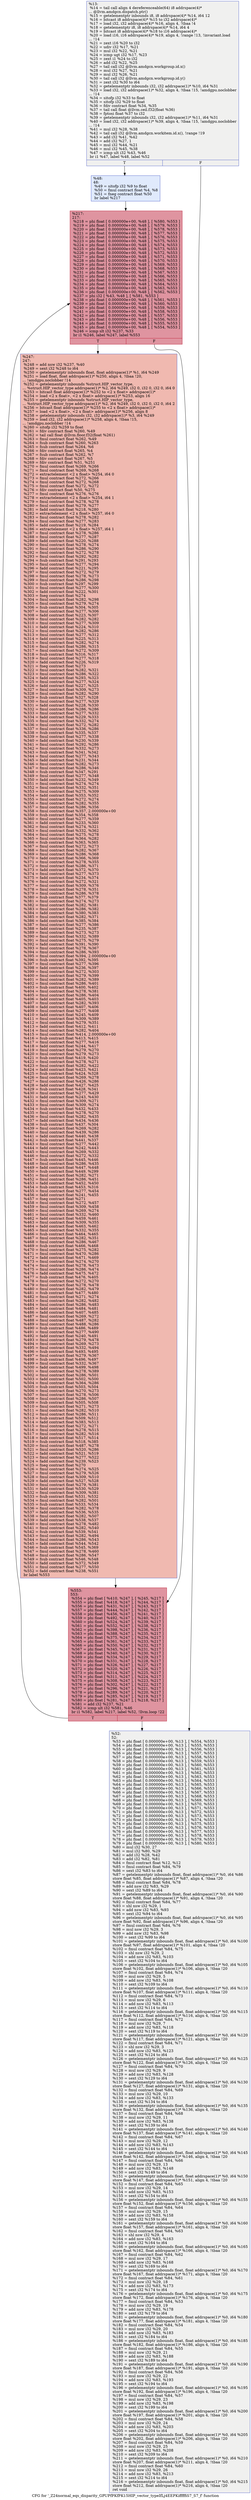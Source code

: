 digraph "CFG for '_Z24normal_eqs_disparity_GPUPfPKfPK15HIP_vector_typeIfLj4EEPKifffffiS7_S7_f' function" {
	label="CFG for '_Z24normal_eqs_disparity_GPUPfPKfPK15HIP_vector_typeIfLj4EEPKifffffiS7_S7_f' function";

	Node0x45f52a0 [shape=record,color="#3d50c3ff", style=filled, fillcolor="#dedcdb70",label="{%13:\l  %14 = tail call align 4 dereferenceable(64) i8 addrspace(4)*\l... @llvm.amdgcn.dispatch.ptr()\l  %15 = getelementptr inbounds i8, i8 addrspace(4)* %14, i64 12\l  %16 = bitcast i8 addrspace(4)* %15 to i32 addrspace(4)*\l  %17 = load i32, i32 addrspace(4)* %16, align 4, !tbaa !4\l  %18 = getelementptr i8, i8 addrspace(4)* %14, i64 4\l  %19 = bitcast i8 addrspace(4)* %18 to i16 addrspace(4)*\l  %20 = load i16, i16 addrspace(4)* %19, align 4, !range !13, !invariant.load\l... !14\l  %21 = zext i16 %20 to i32\l  %22 = udiv i32 %17, %21\l  %23 = mul i32 %22, %21\l  %24 = icmp ugt i32 %17, %23\l  %25 = zext i1 %24 to i32\l  %26 = add i32 %22, %25\l  %27 = tail call i32 @llvm.amdgcn.workgroup.id.x()\l  %28 = mul i32 %27, %21\l  %29 = mul i32 %26, %21\l  %30 = tail call i32 @llvm.amdgcn.workgroup.id.y()\l  %31 = zext i32 %30 to i64\l  %32 = getelementptr inbounds i32, i32 addrspace(1)* %10, i64 %31\l  %33 = load i32, i32 addrspace(1)* %32, align 4, !tbaa !15, !amdgpu.noclobber\l... !14\l  %34 = sitofp i32 %33 to float\l  %35 = sitofp i32 %29 to float\l  %36 = fdiv contract float %34, %35\l  %37 = tail call float @llvm.ceil.f32(float %36)\l  %38 = fptosi float %37 to i32\l  %39 = getelementptr inbounds i32, i32 addrspace(1)* %11, i64 %31\l  %40 = load i32, i32 addrspace(1)* %39, align 4, !tbaa !15, !amdgpu.noclobber\l... !14\l  %41 = mul i32 %28, %38\l  %42 = tail call i32 @llvm.amdgcn.workitem.id.x(), !range !19\l  %43 = add i32 %41, %42\l  %44 = add i32 %27, 1\l  %45 = mul i32 %44, %21\l  %46 = mul i32 %45, %38\l  %47 = icmp ult i32 %43, %46\l  br i1 %47, label %48, label %52\l|{<s0>T|<s1>F}}"];
	Node0x45f52a0:s0 -> Node0x45f9e40;
	Node0x45f52a0:s1 -> Node0x45f9ed0;
	Node0x45f9e40 [shape=record,color="#3d50c3ff", style=filled, fillcolor="#b9d0f970",label="{%48:\l48:                                               \l  %49 = sitofp i32 %9 to float\l  %50 = fmul contract float %4, %8\l  %51 = fneg contract float %50\l  br label %217\l}"];
	Node0x45f9e40 -> Node0x45fa180;
	Node0x45f9ed0 [shape=record,color="#3d50c3ff", style=filled, fillcolor="#dedcdb70",label="{%52:\l52:                                               \l  %53 = phi float [ 0.000000e+00, %13 ], [ %554, %553 ]\l  %54 = phi float [ 0.000000e+00, %13 ], [ %555, %553 ]\l  %55 = phi float [ 0.000000e+00, %13 ], [ %556, %553 ]\l  %56 = phi float [ 0.000000e+00, %13 ], [ %557, %553 ]\l  %57 = phi float [ 0.000000e+00, %13 ], [ %558, %553 ]\l  %58 = phi float [ 0.000000e+00, %13 ], [ %559, %553 ]\l  %59 = phi float [ 0.000000e+00, %13 ], [ %560, %553 ]\l  %60 = phi float [ 0.000000e+00, %13 ], [ %561, %553 ]\l  %61 = phi float [ 0.000000e+00, %13 ], [ %562, %553 ]\l  %62 = phi float [ 0.000000e+00, %13 ], [ %563, %553 ]\l  %63 = phi float [ 0.000000e+00, %13 ], [ %564, %553 ]\l  %64 = phi float [ 0.000000e+00, %13 ], [ %565, %553 ]\l  %65 = phi float [ 0.000000e+00, %13 ], [ %566, %553 ]\l  %66 = phi float [ 0.000000e+00, %13 ], [ %567, %553 ]\l  %67 = phi float [ 0.000000e+00, %13 ], [ %568, %553 ]\l  %68 = phi float [ 0.000000e+00, %13 ], [ %569, %553 ]\l  %69 = phi float [ 0.000000e+00, %13 ], [ %570, %553 ]\l  %70 = phi float [ 0.000000e+00, %13 ], [ %571, %553 ]\l  %71 = phi float [ 0.000000e+00, %13 ], [ %572, %553 ]\l  %72 = phi float [ 0.000000e+00, %13 ], [ %573, %553 ]\l  %73 = phi float [ 0.000000e+00, %13 ], [ %574, %553 ]\l  %74 = phi float [ 0.000000e+00, %13 ], [ %575, %553 ]\l  %75 = phi float [ 0.000000e+00, %13 ], [ %576, %553 ]\l  %76 = phi float [ 0.000000e+00, %13 ], [ %577, %553 ]\l  %77 = phi float [ 0.000000e+00, %13 ], [ %578, %553 ]\l  %78 = phi float [ 0.000000e+00, %13 ], [ %579, %553 ]\l  %79 = phi float [ 0.000000e+00, %13 ], [ %580, %553 ]\l  %80 = mul i32 %30, 27\l  %81 = mul i32 %80, %29\l  %82 = add i32 %28, %42\l  %83 = add i32 %82, %81\l  %84 = fmul contract float %12, %12\l  %85 = fmul contract float %84, %79\l  %86 = sext i32 %83 to i64\l  %87 = getelementptr inbounds float, float addrspace(1)* %0, i64 %86\l  store float %85, float addrspace(1)* %87, align 4, !tbaa !20\l  %88 = fmul contract float %84, %78\l  %89 = add nsw i32 %83, %29\l  %90 = sext i32 %89 to i64\l  %91 = getelementptr inbounds float, float addrspace(1)* %0, i64 %90\l  store float %88, float addrspace(1)* %91, align 4, !tbaa !20\l  %92 = fmul contract float %84, %77\l  %93 = shl nsw i32 %29, 1\l  %94 = add nsw i32 %83, %93\l  %95 = sext i32 %94 to i64\l  %96 = getelementptr inbounds float, float addrspace(1)* %0, i64 %95\l  store float %92, float addrspace(1)* %96, align 4, !tbaa !20\l  %97 = fmul contract float %84, %76\l  %98 = mul nsw i32 %29, 3\l  %99 = add nsw i32 %83, %98\l  %100 = sext i32 %99 to i64\l  %101 = getelementptr inbounds float, float addrspace(1)* %0, i64 %100\l  store float %97, float addrspace(1)* %101, align 4, !tbaa !20\l  %102 = fmul contract float %84, %75\l  %103 = shl nsw i32 %29, 2\l  %104 = add nsw i32 %83, %103\l  %105 = sext i32 %104 to i64\l  %106 = getelementptr inbounds float, float addrspace(1)* %0, i64 %105\l  store float %102, float addrspace(1)* %106, align 4, !tbaa !20\l  %107 = fmul contract float %84, %74\l  %108 = mul nsw i32 %29, 5\l  %109 = add nsw i32 %83, %108\l  %110 = sext i32 %109 to i64\l  %111 = getelementptr inbounds float, float addrspace(1)* %0, i64 %110\l  store float %107, float addrspace(1)* %111, align 4, !tbaa !20\l  %112 = fmul contract float %84, %73\l  %113 = mul nsw i32 %29, 6\l  %114 = add nsw i32 %83, %113\l  %115 = sext i32 %114 to i64\l  %116 = getelementptr inbounds float, float addrspace(1)* %0, i64 %115\l  store float %112, float addrspace(1)* %116, align 4, !tbaa !20\l  %117 = fmul contract float %84, %72\l  %118 = mul nsw i32 %29, 7\l  %119 = add nsw i32 %83, %118\l  %120 = sext i32 %119 to i64\l  %121 = getelementptr inbounds float, float addrspace(1)* %0, i64 %120\l  store float %117, float addrspace(1)* %121, align 4, !tbaa !20\l  %122 = fmul contract float %84, %71\l  %123 = shl nsw i32 %29, 3\l  %124 = add nsw i32 %83, %123\l  %125 = sext i32 %124 to i64\l  %126 = getelementptr inbounds float, float addrspace(1)* %0, i64 %125\l  store float %122, float addrspace(1)* %126, align 4, !tbaa !20\l  %127 = fmul contract float %84, %70\l  %128 = mul nsw i32 %29, 9\l  %129 = add nsw i32 %83, %128\l  %130 = sext i32 %129 to i64\l  %131 = getelementptr inbounds float, float addrspace(1)* %0, i64 %130\l  store float %127, float addrspace(1)* %131, align 4, !tbaa !20\l  %132 = fmul contract float %84, %69\l  %133 = mul nsw i32 %29, 10\l  %134 = add nsw i32 %83, %133\l  %135 = sext i32 %134 to i64\l  %136 = getelementptr inbounds float, float addrspace(1)* %0, i64 %135\l  store float %132, float addrspace(1)* %136, align 4, !tbaa !20\l  %137 = fmul contract float %84, %68\l  %138 = mul nsw i32 %29, 11\l  %139 = add nsw i32 %83, %138\l  %140 = sext i32 %139 to i64\l  %141 = getelementptr inbounds float, float addrspace(1)* %0, i64 %140\l  store float %137, float addrspace(1)* %141, align 4, !tbaa !20\l  %142 = fmul contract float %84, %67\l  %143 = mul nsw i32 %29, 12\l  %144 = add nsw i32 %83, %143\l  %145 = sext i32 %144 to i64\l  %146 = getelementptr inbounds float, float addrspace(1)* %0, i64 %145\l  store float %142, float addrspace(1)* %146, align 4, !tbaa !20\l  %147 = fmul contract float %84, %66\l  %148 = mul nsw i32 %29, 13\l  %149 = add nsw i32 %83, %148\l  %150 = sext i32 %149 to i64\l  %151 = getelementptr inbounds float, float addrspace(1)* %0, i64 %150\l  store float %147, float addrspace(1)* %151, align 4, !tbaa !20\l  %152 = fmul contract float %84, %65\l  %153 = mul nsw i32 %29, 14\l  %154 = add nsw i32 %83, %153\l  %155 = sext i32 %154 to i64\l  %156 = getelementptr inbounds float, float addrspace(1)* %0, i64 %155\l  store float %152, float addrspace(1)* %156, align 4, !tbaa !20\l  %157 = fmul contract float %84, %64\l  %158 = mul nsw i32 %29, 15\l  %159 = add nsw i32 %83, %158\l  %160 = sext i32 %159 to i64\l  %161 = getelementptr inbounds float, float addrspace(1)* %0, i64 %160\l  store float %157, float addrspace(1)* %161, align 4, !tbaa !20\l  %162 = fmul contract float %84, %63\l  %163 = shl nsw i32 %29, 4\l  %164 = add nsw i32 %83, %163\l  %165 = sext i32 %164 to i64\l  %166 = getelementptr inbounds float, float addrspace(1)* %0, i64 %165\l  store float %162, float addrspace(1)* %166, align 4, !tbaa !20\l  %167 = fmul contract float %84, %62\l  %168 = mul nsw i32 %29, 17\l  %169 = add nsw i32 %83, %168\l  %170 = sext i32 %169 to i64\l  %171 = getelementptr inbounds float, float addrspace(1)* %0, i64 %170\l  store float %167, float addrspace(1)* %171, align 4, !tbaa !20\l  %172 = fmul contract float %84, %61\l  %173 = mul nsw i32 %29, 18\l  %174 = add nsw i32 %83, %173\l  %175 = sext i32 %174 to i64\l  %176 = getelementptr inbounds float, float addrspace(1)* %0, i64 %175\l  store float %172, float addrspace(1)* %176, align 4, !tbaa !20\l  %177 = fmul contract float %84, %53\l  %178 = mul nsw i32 %29, 19\l  %179 = add nsw i32 %83, %178\l  %180 = sext i32 %179 to i64\l  %181 = getelementptr inbounds float, float addrspace(1)* %0, i64 %180\l  store float %177, float addrspace(1)* %181, align 4, !tbaa !20\l  %182 = fmul contract float %84, %54\l  %183 = mul nsw i32 %29, 20\l  %184 = add nsw i32 %83, %183\l  %185 = sext i32 %184 to i64\l  %186 = getelementptr inbounds float, float addrspace(1)* %0, i64 %185\l  store float %182, float addrspace(1)* %186, align 4, !tbaa !20\l  %187 = fmul contract float %84, %55\l  %188 = mul nsw i32 %29, 21\l  %189 = add nsw i32 %83, %188\l  %190 = sext i32 %189 to i64\l  %191 = getelementptr inbounds float, float addrspace(1)* %0, i64 %190\l  store float %187, float addrspace(1)* %191, align 4, !tbaa !20\l  %192 = fmul contract float %84, %56\l  %193 = mul nsw i32 %29, 22\l  %194 = add nsw i32 %83, %193\l  %195 = sext i32 %194 to i64\l  %196 = getelementptr inbounds float, float addrspace(1)* %0, i64 %195\l  store float %192, float addrspace(1)* %196, align 4, !tbaa !20\l  %197 = fmul contract float %84, %57\l  %198 = mul nsw i32 %29, 23\l  %199 = add nsw i32 %83, %198\l  %200 = sext i32 %199 to i64\l  %201 = getelementptr inbounds float, float addrspace(1)* %0, i64 %200\l  store float %197, float addrspace(1)* %201, align 4, !tbaa !20\l  %202 = fmul contract float %84, %58\l  %203 = mul nsw i32 %29, 24\l  %204 = add nsw i32 %83, %203\l  %205 = sext i32 %204 to i64\l  %206 = getelementptr inbounds float, float addrspace(1)* %0, i64 %205\l  store float %202, float addrspace(1)* %206, align 4, !tbaa !20\l  %207 = fmul contract float %84, %59\l  %208 = mul nsw i32 %29, 25\l  %209 = add nsw i32 %83, %208\l  %210 = sext i32 %209 to i64\l  %211 = getelementptr inbounds float, float addrspace(1)* %0, i64 %210\l  store float %207, float addrspace(1)* %211, align 4, !tbaa !20\l  %212 = fmul contract float %84, %60\l  %213 = mul nsw i32 %29, 26\l  %214 = add nsw i32 %83, %213\l  %215 = sext i32 %214 to i64\l  %216 = getelementptr inbounds float, float addrspace(1)* %0, i64 %215\l  store float %212, float addrspace(1)* %216, align 4, !tbaa !20\l  ret void\l}"];
	Node0x45fa180 [shape=record,color="#b70d28ff", style=filled, fillcolor="#b70d2870",label="{%217:\l217:                                              \l  %218 = phi float [ 0.000000e+00, %48 ], [ %580, %553 ]\l  %219 = phi float [ 0.000000e+00, %48 ], [ %579, %553 ]\l  %220 = phi float [ 0.000000e+00, %48 ], [ %578, %553 ]\l  %221 = phi float [ 0.000000e+00, %48 ], [ %577, %553 ]\l  %222 = phi float [ 0.000000e+00, %48 ], [ %576, %553 ]\l  %223 = phi float [ 0.000000e+00, %48 ], [ %575, %553 ]\l  %224 = phi float [ 0.000000e+00, %48 ], [ %574, %553 ]\l  %225 = phi float [ 0.000000e+00, %48 ], [ %573, %553 ]\l  %226 = phi float [ 0.000000e+00, %48 ], [ %572, %553 ]\l  %227 = phi float [ 0.000000e+00, %48 ], [ %571, %553 ]\l  %228 = phi float [ 0.000000e+00, %48 ], [ %570, %553 ]\l  %229 = phi float [ 0.000000e+00, %48 ], [ %569, %553 ]\l  %230 = phi float [ 0.000000e+00, %48 ], [ %568, %553 ]\l  %231 = phi float [ 0.000000e+00, %48 ], [ %567, %553 ]\l  %232 = phi float [ 0.000000e+00, %48 ], [ %566, %553 ]\l  %233 = phi float [ 0.000000e+00, %48 ], [ %565, %553 ]\l  %234 = phi float [ 0.000000e+00, %48 ], [ %564, %553 ]\l  %235 = phi float [ 0.000000e+00, %48 ], [ %563, %553 ]\l  %236 = phi float [ 0.000000e+00, %48 ], [ %562, %553 ]\l  %237 = phi i32 [ %43, %48 ], [ %581, %553 ]\l  %238 = phi float [ 0.000000e+00, %48 ], [ %561, %553 ]\l  %239 = phi float [ 0.000000e+00, %48 ], [ %560, %553 ]\l  %240 = phi float [ 0.000000e+00, %48 ], [ %559, %553 ]\l  %241 = phi float [ 0.000000e+00, %48 ], [ %558, %553 ]\l  %242 = phi float [ 0.000000e+00, %48 ], [ %557, %553 ]\l  %243 = phi float [ 0.000000e+00, %48 ], [ %556, %553 ]\l  %244 = phi float [ 0.000000e+00, %48 ], [ %555, %553 ]\l  %245 = phi float [ 0.000000e+00, %48 ], [ %554, %553 ]\l  %246 = icmp slt i32 %237, %33\l  br i1 %246, label %247, label %553\l|{<s0>T|<s1>F}}"];
	Node0x45fa180:s0 -> Node0x4604bf0;
	Node0x45fa180:s1 -> Node0x45facc0;
	Node0x4604bf0 [shape=record,color="#3d50c3ff", style=filled, fillcolor="#de614d70",label="{%247:\l247:                                              \l  %248 = add nsw i32 %237, %40\l  %249 = sext i32 %248 to i64\l  %250 = getelementptr inbounds float, float addrspace(1)* %1, i64 %249\l  %251 = load float, float addrspace(1)* %250, align 4, !tbaa !20,\l... !amdgpu.noclobber !14\l  %252 = getelementptr inbounds %struct.HIP_vector_type,\l... %struct.HIP_vector_type addrspace(1)* %2, i64 %249, i32 0, i32 0, i32 0, i64 0\l  %253 = bitcast float addrspace(1)* %252 to \<2 x float\> addrspace(1)*\l  %254 = load \<2 x float\>, \<2 x float\> addrspace(1)* %253, align 16\l  %255 = getelementptr inbounds %struct.HIP_vector_type,\l... %struct.HIP_vector_type addrspace(1)* %2, i64 %249, i32 0, i32 0, i32 0, i64 2\l  %256 = bitcast float addrspace(1)* %255 to \<2 x float\> addrspace(1)*\l  %257 = load \<2 x float\>, \<2 x float\> addrspace(1)* %256, align 8\l  %258 = getelementptr inbounds i32, i32 addrspace(1)* %3, i64 %249\l  %259 = load i32, i32 addrspace(1)* %258, align 4, !tbaa !15,\l... !amdgpu.noclobber !14\l  %260 = sitofp i32 %259 to float\l  %261 = fdiv contract float %260, %49\l  %262 = tail call float @llvm.floor.f32(float %261)\l  %263 = fmul contract float %262, %49\l  %264 = fsub contract float %260, %263\l  %265 = fsub contract float %264, %6\l  %266 = fdiv contract float %265, %4\l  %267 = fsub contract float %262, %7\l  %268 = fdiv contract float %267, %5\l  %269 = fdiv contract float %51, %251\l  %270 = fmul contract float %269, %266\l  %271 = fmul contract float %269, %268\l  %272 = extractelement \<2 x float\> %254, i64 0\l  %273 = fmul contract float %272, %266\l  %274 = fmul contract float %272, %268\l  %275 = fmul contract float %272, %272\l  %276 = fdiv contract float %50, %275\l  %277 = fmul contract float %276, %276\l  %278 = extractelement \<2 x float\> %254, i64 1\l  %279 = fmul contract float %278, %278\l  %280 = fmul contract float %279, %277\l  %281 = fadd contract float %218, %280\l  %282 = extractelement \<2 x float\> %257, i64 0\l  %283 = fmul contract float %278, %282\l  %284 = fmul contract float %277, %283\l  %285 = fadd contract float %219, %284\l  %286 = extractelement \<2 x float\> %257, i64 1\l  %287 = fmul contract float %278, %286\l  %288 = fmul contract float %277, %287\l  %289 = fadd contract float %220, %288\l  %290 = fmul contract float %278, %274\l  %291 = fmul contract float %286, %290\l  %292 = fmul contract float %272, %278\l  %293 = fmul contract float %292, %282\l  %294 = fsub contract float %291, %293\l  %295 = fmul contract float %277, %294\l  %296 = fadd contract float %221, %295\l  %297 = fmul contract float %272, %279\l  %298 = fmul contract float %278, %273\l  %299 = fmul contract float %286, %298\l  %300 = fsub contract float %297, %299\l  %301 = fmul contract float %277, %300\l  %302 = fadd contract float %222, %301\l  %303 = fneg contract float %274\l  %304 = fmul contract float %282, %298\l  %305 = fmul contract float %279, %274\l  %306 = fsub contract float %304, %305\l  %307 = fmul contract float %277, %306\l  %308 = fadd contract float %223, %307\l  %309 = fmul contract float %282, %282\l  %310 = fmul contract float %277, %309\l  %311 = fadd contract float %224, %310\l  %312 = fmul contract float %282, %286\l  %313 = fmul contract float %277, %312\l  %314 = fadd contract float %225, %313\l  %315 = fmul contract float %282, %274\l  %316 = fmul contract float %286, %315\l  %317 = fmul contract float %272, %309\l  %318 = fsub contract float %316, %317\l  %319 = fmul contract float %277, %318\l  %320 = fadd contract float %226, %319\l  %321 = fneg contract float %273\l  %322 = fmul contract float %282, %321\l  %323 = fmul contract float %286, %322\l  %324 = fadd contract float %293, %323\l  %325 = fmul contract float %277, %324\l  %326 = fadd contract float %227, %325\l  %327 = fmul contract float %309, %273\l  %328 = fmul contract float %282, %290\l  %329 = fsub contract float %327, %328\l  %330 = fmul contract float %277, %329\l  %331 = fadd contract float %228, %330\l  %332 = fmul contract float %286, %286\l  %333 = fmul contract float %277, %332\l  %334 = fadd contract float %229, %333\l  %335 = fmul contract float %332, %274\l  %336 = fmul contract float %272, %282\l  %337 = fmul contract float %336, %286\l  %338 = fsub contract float %335, %337\l  %339 = fmul contract float %277, %338\l  %340 = fadd contract float %230, %339\l  %341 = fmul contract float %292, %286\l  %342 = fmul contract float %332, %273\l  %343 = fsub contract float %341, %342\l  %344 = fmul contract float %277, %343\l  %345 = fadd contract float %231, %344\l  %346 = fmul contract float %282, %273\l  %347 = fmul contract float %286, %346\l  %348 = fsub contract float %347, %291\l  %349 = fmul contract float %277, %348\l  %350 = fadd contract float %232, %349\l  %351 = fmul contract float %274, %274\l  %352 = fmul contract float %332, %351\l  %353 = fmul contract float %275, %309\l  %354 = fadd contract float %353, %352\l  %355 = fmul contract float %272, %274\l  %356 = fmul contract float %282, %355\l  %357 = fmul contract float %286, %356\l  %358 = fmul contract float %357, 2.000000e+00\l  %359 = fsub contract float %354, %358\l  %360 = fmul contract float %277, %359\l  %361 = fadd contract float %233, %360\l  %362 = fmul contract float %274, %321\l  %363 = fmul contract float %332, %362\l  %364 = fmul contract float %275, %278\l  %365 = fmul contract float %364, %282\l  %366 = fsub contract float %363, %365\l  %367 = fmul contract float %272, %273\l  %368 = fmul contract float %282, %367\l  %369 = fmul contract float %286, %368\l  %370 = fadd contract float %366, %369\l  %371 = fmul contract float %278, %355\l  %372 = fmul contract float %286, %371\l  %373 = fadd contract float %372, %370\l  %374 = fmul contract float %277, %373\l  %375 = fadd contract float %234, %374\l  %376 = fmul contract float %272, %321\l  %377 = fmul contract float %309, %376\l  %378 = fmul contract float %278, %351\l  %379 = fmul contract float %286, %378\l  %380 = fsub contract float %377, %379\l  %381 = fmul contract float %274, %273\l  %382 = fmul contract float %282, %381\l  %383 = fmul contract float %286, %382\l  %384 = fadd contract float %380, %383\l  %385 = fmul contract float %282, %371\l  %386 = fadd contract float %385, %384\l  %387 = fmul contract float %277, %386\l  %388 = fadd contract float %235, %387\l  %389 = fmul contract float %273, %273\l  %390 = fmul contract float %332, %389\l  %391 = fmul contract float %275, %279\l  %392 = fadd contract float %391, %390\l  %393 = fmul contract float %278, %367\l  %394 = fmul contract float %286, %393\l  %395 = fmul contract float %394, 2.000000e+00\l  %396 = fsub contract float %392, %395\l  %397 = fmul contract float %277, %396\l  %398 = fadd contract float %236, %397\l  %399 = fmul contract float %272, %303\l  %400 = fmul contract float %279, %399\l  %401 = fmul contract float %282, %389\l  %402 = fmul contract float %286, %401\l  %403 = fsub contract float %400, %402\l  %404 = fmul contract float %278, %381\l  %405 = fmul contract float %286, %404\l  %406 = fadd contract float %405, %403\l  %407 = fmul contract float %282, %393\l  %408 = fadd contract float %407, %406\l  %409 = fmul contract float %277, %408\l  %410 = fadd contract float %245, %409\l  %411 = fmul contract float %309, %389\l  %412 = fmul contract float %279, %351\l  %413 = fadd contract float %412, %411\l  %414 = fmul contract float %282, %404\l  %415 = fmul contract float %414, 2.000000e+00\l  %416 = fsub contract float %413, %415\l  %417 = fmul contract float %277, %416\l  %418 = fadd contract float %244, %417\l  %419 = fmul contract float %279, %270\l  %420 = fmul contract float %279, %273\l  %421 = fsub contract float %419, %420\l  %422 = fmul contract float %278, %271\l  %423 = fmul contract float %282, %422\l  %424 = fadd contract float %423, %421\l  %425 = fsub contract float %424, %328\l  %426 = fmul contract float %269, %278\l  %427 = fmul contract float %426, %286\l  %428 = fadd contract float %427, %425\l  %429 = fsub contract float %428, %341\l  %430 = fmul contract float %277, %429\l  %431 = fadd contract float %243, %430\l  %432 = fmul contract float %309, %271\l  %433 = fmul contract float %309, %274\l  %434 = fsub contract float %432, %433\l  %435 = fmul contract float %278, %270\l  %436 = fmul contract float %282, %435\l  %437 = fadd contract float %434, %436\l  %438 = fsub contract float %437, %304\l  %439 = fmul contract float %269, %282\l  %440 = fmul contract float %439, %286\l  %441 = fadd contract float %440, %438\l  %442 = fsub contract float %441, %337\l  %443 = fmul contract float %277, %442\l  %444 = fadd contract float %242, %443\l  %445 = fmul contract float %269, %332\l  %446 = fmul contract float %272, %332\l  %447 = fsub contract float %445, %446\l  %448 = fmul contract float %286, %435\l  %449 = fadd contract float %447, %448\l  %450 = fsub contract float %449, %299\l  %451 = fmul contract float %282, %271\l  %452 = fmul contract float %286, %451\l  %453 = fadd contract float %452, %450\l  %454 = fsub contract float %453, %316\l  %455 = fmul contract float %277, %454\l  %456 = fadd contract float %241, %455\l  %457 = fneg contract float %271\l  %458 = fmul contract float %272, %457\l  %459 = fmul contract float %309, %458\l  %460 = fmul contract float %269, %274\l  %461 = fmul contract float %332, %460\l  %462 = fadd contract float %459, %461\l  %463 = fmul contract float %309, %355\l  %464 = fadd contract float %463, %462\l  %465 = fmul contract float %332, %355\l  %466 = fsub contract float %464, %465\l  %467 = fmul contract float %282, %351\l  %468 = fmul contract float %286, %467\l  %469 = fsub contract float %466, %468\l  %470 = fmul contract float %275, %282\l  %471 = fmul contract float %470, %286\l  %472 = fadd contract float %471, %469\l  %473 = fmul contract float %274, %270\l  %474 = fmul contract float %278, %473\l  %475 = fmul contract float %286, %474\l  %476 = fadd contract float %475, %472\l  %477 = fsub contract float %476, %405\l  %478 = fmul contract float %272, %270\l  %479 = fmul contract float %278, %478\l  %480 = fmul contract float %282, %479\l  %481 = fsub contract float %477, %480\l  %482 = fmul contract float %271, %274\l  %483 = fmul contract float %282, %482\l  %484 = fmul contract float %286, %483\l  %485 = fadd contract float %484, %481\l  %486 = fadd contract float %407, %485\l  %487 = fmul contract float %269, %272\l  %488 = fmul contract float %487, %282\l  %489 = fmul contract float %488, %286\l  %490 = fsub contract float %486, %489\l  %491 = fmul contract float %277, %490\l  %492 = fadd contract float %240, %491\l  %493 = fmul contract float %279, %478\l  %494 = fmul contract float %269, %273\l  %495 = fmul contract float %332, %494\l  %496 = fsub contract float %493, %495\l  %497 = fmul contract float %279, %367\l  %498 = fsub contract float %496, %497\l  %499 = fmul contract float %332, %367\l  %500 = fadd contract float %499, %498\l  %501 = fmul contract float %278, %389\l  %502 = fmul contract float %286, %501\l  %503 = fadd contract float %502, %500\l  %504 = fmul contract float %364, %286\l  %505 = fsub contract float %503, %504\l  %506 = fmul contract float %270, %273\l  %507 = fmul contract float %278, %506\l  %508 = fmul contract float %286, %507\l  %509 = fsub contract float %505, %508\l  %510 = fmul contract float %271, %273\l  %511 = fmul contract float %282, %510\l  %512 = fmul contract float %286, %511\l  %513 = fsub contract float %509, %512\l  %514 = fadd contract float %383, %513\l  %515 = fmul contract float %272, %271\l  %516 = fmul contract float %278, %515\l  %517 = fmul contract float %282, %516\l  %518 = fadd contract float %517, %514\l  %519 = fsub contract float %518, %385\l  %520 = fmul contract float %487, %278\l  %521 = fmul contract float %520, %286\l  %522 = fadd contract float %521, %519\l  %523 = fmul contract float %277, %522\l  %524 = fadd contract float %239, %523\l  %525 = fneg contract float %270\l  %526 = fmul contract float %274, %525\l  %527 = fmul contract float %279, %526\l  %528 = fmul contract float %309, %510\l  %529 = fadd contract float %527, %528\l  %530 = fmul contract float %279, %381\l  %531 = fadd contract float %530, %529\l  %532 = fmul contract float %309, %381\l  %533 = fsub contract float %531, %532\l  %534 = fmul contract float %282, %501\l  %535 = fsub contract float %533, %534\l  %536 = fmul contract float %282, %378\l  %537 = fadd contract float %536, %535\l  %538 = fmul contract float %282, %507\l  %539 = fadd contract float %538, %537\l  %540 = fmul contract float %278, %482\l  %541 = fmul contract float %282, %540\l  %542 = fsub contract float %539, %541\l  %543 = fmul contract float %282, %494\l  %544 = fmul contract float %286, %543\l  %545 = fadd contract float %544, %542\l  %546 = fsub contract float %545, %369\l  %547 = fmul contract float %278, %460\l  %548 = fmul contract float %286, %547\l  %549 = fsub contract float %546, %548\l  %550 = fadd contract float %372, %549\l  %551 = fmul contract float %277, %550\l  %552 = fadd contract float %238, %551\l  br label %553\l}"];
	Node0x4604bf0 -> Node0x45facc0;
	Node0x45facc0 [shape=record,color="#b70d28ff", style=filled, fillcolor="#b70d2870",label="{%553:\l553:                                              \l  %554 = phi float [ %410, %247 ], [ %245, %217 ]\l  %555 = phi float [ %418, %247 ], [ %244, %217 ]\l  %556 = phi float [ %431, %247 ], [ %243, %217 ]\l  %557 = phi float [ %444, %247 ], [ %242, %217 ]\l  %558 = phi float [ %456, %247 ], [ %241, %217 ]\l  %559 = phi float [ %492, %247 ], [ %240, %217 ]\l  %560 = phi float [ %524, %247 ], [ %239, %217 ]\l  %561 = phi float [ %552, %247 ], [ %238, %217 ]\l  %562 = phi float [ %398, %247 ], [ %236, %217 ]\l  %563 = phi float [ %388, %247 ], [ %235, %217 ]\l  %564 = phi float [ %375, %247 ], [ %234, %217 ]\l  %565 = phi float [ %361, %247 ], [ %233, %217 ]\l  %566 = phi float [ %350, %247 ], [ %232, %217 ]\l  %567 = phi float [ %345, %247 ], [ %231, %217 ]\l  %568 = phi float [ %340, %247 ], [ %230, %217 ]\l  %569 = phi float [ %334, %247 ], [ %229, %217 ]\l  %570 = phi float [ %331, %247 ], [ %228, %217 ]\l  %571 = phi float [ %326, %247 ], [ %227, %217 ]\l  %572 = phi float [ %320, %247 ], [ %226, %217 ]\l  %573 = phi float [ %314, %247 ], [ %225, %217 ]\l  %574 = phi float [ %311, %247 ], [ %224, %217 ]\l  %575 = phi float [ %308, %247 ], [ %223, %217 ]\l  %576 = phi float [ %302, %247 ], [ %222, %217 ]\l  %577 = phi float [ %296, %247 ], [ %221, %217 ]\l  %578 = phi float [ %289, %247 ], [ %220, %217 ]\l  %579 = phi float [ %285, %247 ], [ %219, %217 ]\l  %580 = phi float [ %281, %247 ], [ %218, %217 ]\l  %581 = add i32 %237, %21\l  %582 = icmp ult i32 %581, %46\l  br i1 %582, label %217, label %52, !llvm.loop !22\l|{<s0>T|<s1>F}}"];
	Node0x45facc0:s0 -> Node0x45fa180;
	Node0x45facc0:s1 -> Node0x45f9ed0;
}
